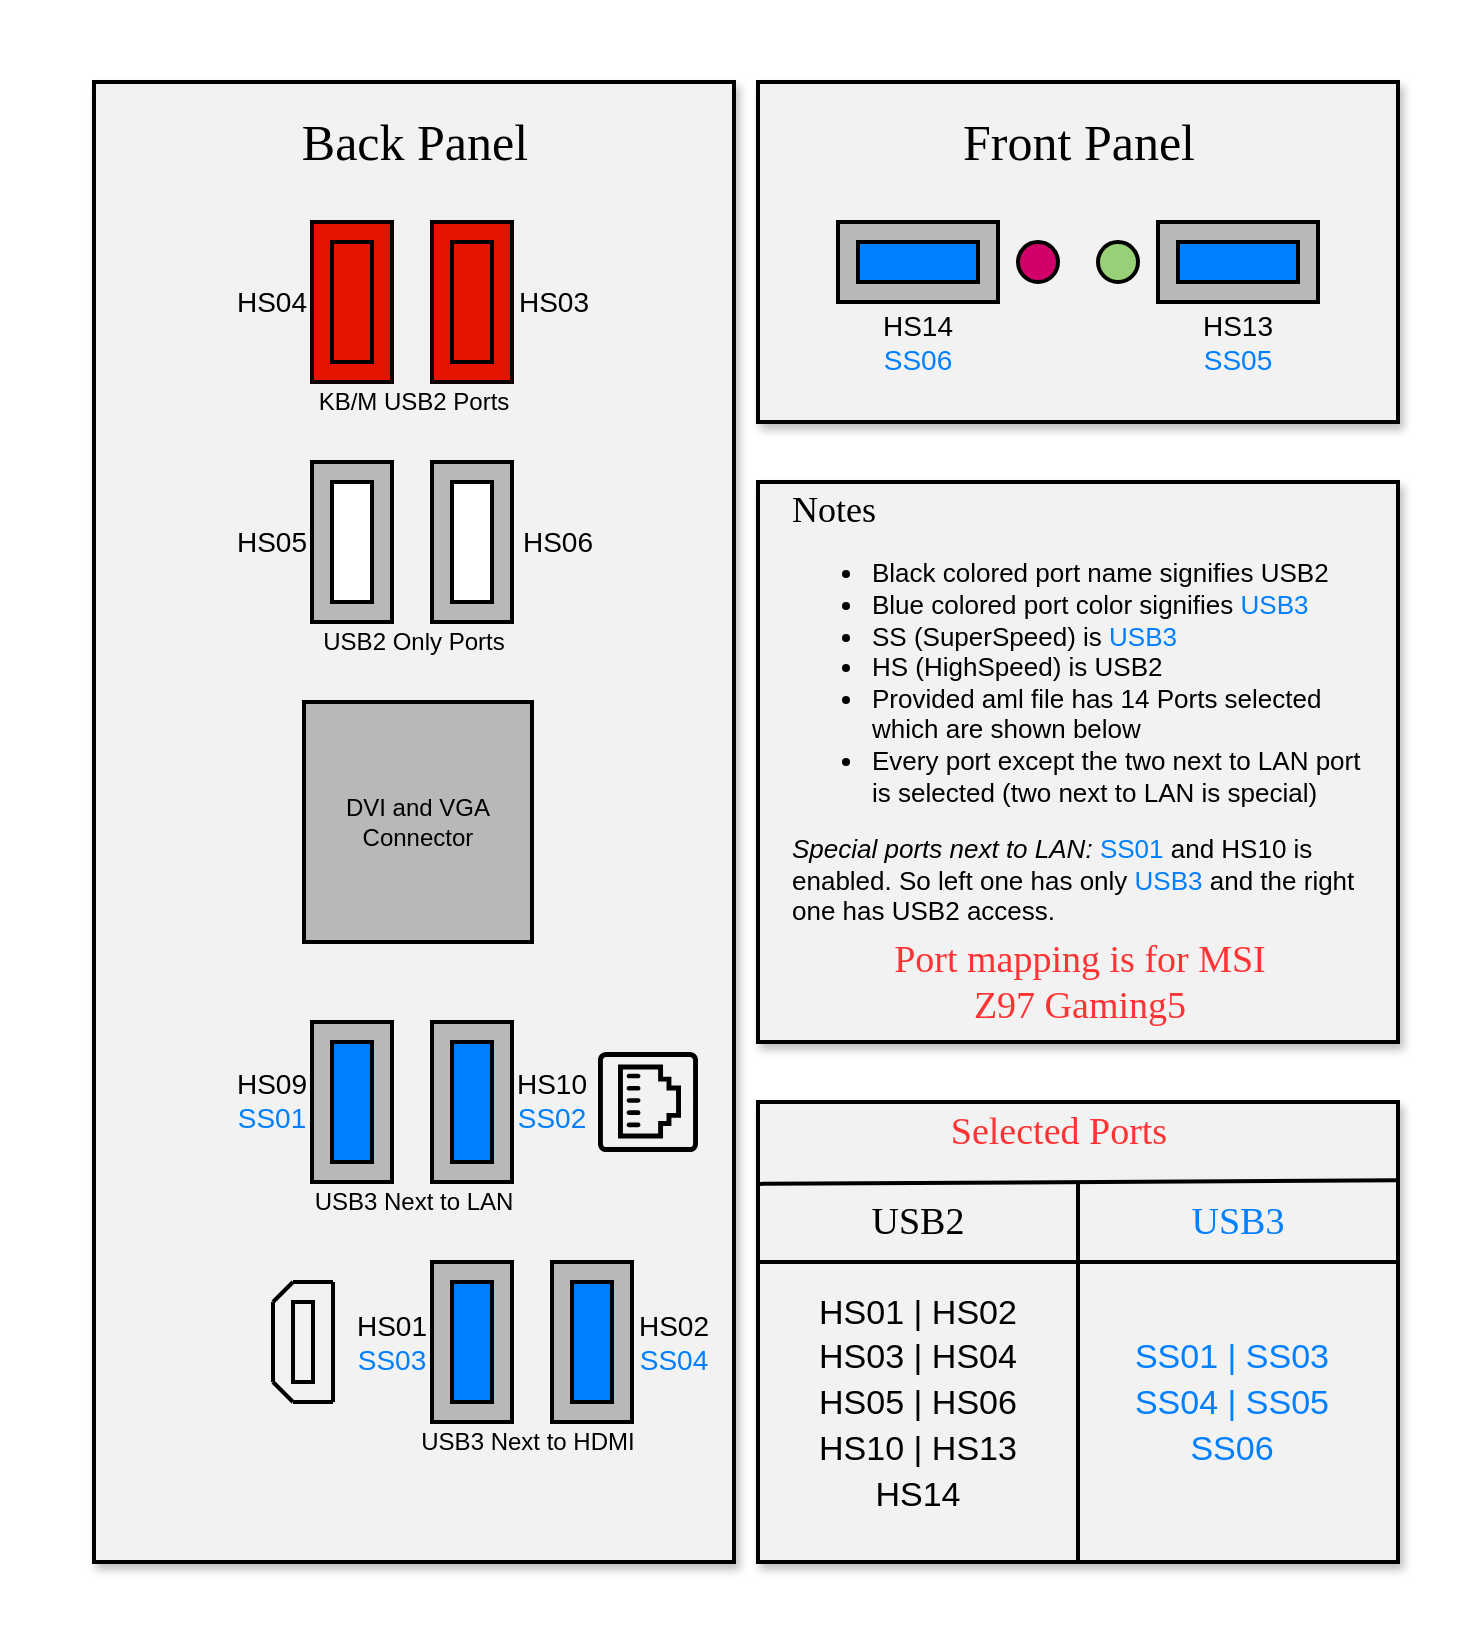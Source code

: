 <mxfile version="11.1.2" type="device"><diagram id="S-XexWBfZll8jLYUZ26K" name="Page-1"><mxGraphModel dx="788" dy="362" grid="1" gridSize="10" guides="1" tooltips="1" connect="1" arrows="1" fold="1" page="1" pageScale="1" pageWidth="827" pageHeight="1169" background="#FFFFFF" math="0" shadow="0"><root><mxCell id="0"/><mxCell id="1" parent="0"/><mxCell id="N2eL7bo8442pwCBV4bBk-175" value="" style="rounded=0;whiteSpace=wrap;html=1;strokeColor=#FFFFFF;strokeWidth=2;fillColor=none;gradientColor=none;fontFamily=Helvetica;fontSize=19;fontColor=#FF3333;shadow=0;" vertex="1" parent="1"><mxGeometry x="52" y="10" width="738" height="820" as="geometry"/></mxCell><mxCell id="N2eL7bo8442pwCBV4bBk-157" value="" style="rounded=0;whiteSpace=wrap;html=1;strokeColor=#000000;strokeWidth=2;fillColor=#F2F2F2;gradientColor=none;fontFamily=Comic Sans MS;shadow=1;" vertex="1" parent="1"><mxGeometry x="430" y="50" width="320" height="170" as="geometry"/></mxCell><mxCell id="N2eL7bo8442pwCBV4bBk-140" value="" style="rounded=0;whiteSpace=wrap;html=1;strokeColor=#000000;strokeWidth=2;fillColor=#F2F2F2;gradientColor=none;fontFamily=Helvetica;shadow=1;" vertex="1" parent="1"><mxGeometry x="98" y="50" width="320" height="740" as="geometry"/></mxCell><mxCell id="N2eL7bo8442pwCBV4bBk-99" value="" style="rounded=0;whiteSpace=wrap;html=1;strokeWidth=2;fillColor=#e51400;strokeColor=#0D0000;fontColor=#ffffff;" vertex="1" parent="1"><mxGeometry x="207" y="120" width="40" height="80" as="geometry"/></mxCell><mxCell id="N2eL7bo8442pwCBV4bBk-100" value="" style="rounded=0;whiteSpace=wrap;html=1;strokeWidth=2;fillColor=#e51400;strokeColor=#000000;fontColor=#ffffff;" vertex="1" parent="1"><mxGeometry x="217" y="130" width="20" height="60" as="geometry"/></mxCell><mxCell id="N2eL7bo8442pwCBV4bBk-101" value="" style="rounded=0;whiteSpace=wrap;html=1;strokeWidth=2;fillColor=#e51400;strokeColor=#0D0000;fontColor=#ffffff;" vertex="1" parent="1"><mxGeometry x="267" y="120" width="40" height="80" as="geometry"/></mxCell><mxCell id="N2eL7bo8442pwCBV4bBk-102" value="" style="rounded=0;whiteSpace=wrap;html=1;strokeWidth=2;fillColor=#e51400;strokeColor=#000000;fontColor=#ffffff;" vertex="1" parent="1"><mxGeometry x="277" y="130" width="20" height="60" as="geometry"/></mxCell><mxCell id="N2eL7bo8442pwCBV4bBk-103" value="" style="rounded=0;whiteSpace=wrap;html=1;strokeWidth=2;gradientColor=none;fillColor=#B8B8B8;" vertex="1" parent="1"><mxGeometry x="207" y="240" width="40" height="80" as="geometry"/></mxCell><mxCell id="N2eL7bo8442pwCBV4bBk-104" value="" style="rounded=0;whiteSpace=wrap;html=1;strokeWidth=2;gradientColor=none;" vertex="1" parent="1"><mxGeometry x="217" y="250" width="20" height="60" as="geometry"/></mxCell><mxCell id="N2eL7bo8442pwCBV4bBk-105" value="" style="rounded=0;whiteSpace=wrap;html=1;strokeWidth=2;gradientColor=none;fillColor=#B8B8B8;" vertex="1" parent="1"><mxGeometry x="267" y="240" width="40" height="80" as="geometry"/></mxCell><mxCell id="N2eL7bo8442pwCBV4bBk-106" value="" style="rounded=0;whiteSpace=wrap;html=1;strokeWidth=2;gradientColor=none;" vertex="1" parent="1"><mxGeometry x="277" y="250" width="20" height="60" as="geometry"/></mxCell><mxCell id="N2eL7bo8442pwCBV4bBk-107" value="KB/M USB2 Ports" style="text;html=1;strokeColor=none;fillColor=none;align=center;verticalAlign=middle;whiteSpace=wrap;rounded=0;" vertex="1" parent="1"><mxGeometry x="203" y="200" width="110" height="20" as="geometry"/></mxCell><mxCell id="N2eL7bo8442pwCBV4bBk-108" value="USB2 Only Ports" style="text;html=1;strokeColor=none;fillColor=none;align=center;verticalAlign=middle;whiteSpace=wrap;rounded=0;" vertex="1" parent="1"><mxGeometry x="203" y="320" width="110" height="20" as="geometry"/></mxCell><mxCell id="N2eL7bo8442pwCBV4bBk-109" value="" style="rounded=0;whiteSpace=wrap;html=1;strokeColor=#000000;strokeWidth=2;fillColor=#B8B8B8;gradientColor=none;" vertex="1" parent="1"><mxGeometry x="203" y="360" width="114" height="120" as="geometry"/></mxCell><mxCell id="N2eL7bo8442pwCBV4bBk-110" value="DVI and VGA&lt;br&gt;Connector" style="text;html=1;strokeColor=none;fillColor=none;align=center;verticalAlign=middle;whiteSpace=wrap;rounded=0;" vertex="1" parent="1"><mxGeometry x="200" y="385" width="120" height="70" as="geometry"/></mxCell><mxCell id="N2eL7bo8442pwCBV4bBk-111" value="" style="rounded=0;whiteSpace=wrap;html=1;strokeWidth=2;fillColor=#B8B8B8;gradientColor=none;fontFamily=Courier New;" vertex="1" parent="1"><mxGeometry x="207" y="520" width="40" height="80" as="geometry"/></mxCell><mxCell id="N2eL7bo8442pwCBV4bBk-112" value="" style="rounded=0;whiteSpace=wrap;html=1;strokeWidth=2;fillColor=#007FFF;gradientColor=none;fontFamily=Courier New;" vertex="1" parent="1"><mxGeometry x="217" y="530" width="20" height="60" as="geometry"/></mxCell><mxCell id="N2eL7bo8442pwCBV4bBk-113" value="" style="rounded=0;whiteSpace=wrap;html=1;strokeWidth=2;fillColor=#B8B8B8;gradientColor=none;fontFamily=Courier New;" vertex="1" parent="1"><mxGeometry x="267" y="520" width="40" height="80" as="geometry"/></mxCell><mxCell id="N2eL7bo8442pwCBV4bBk-114" value="" style="rounded=0;whiteSpace=wrap;html=1;strokeWidth=2;fillColor=#007FFF;gradientColor=none;fontFamily=Courier New;" vertex="1" parent="1"><mxGeometry x="277" y="530" width="20" height="60" as="geometry"/></mxCell><mxCell id="N2eL7bo8442pwCBV4bBk-115" value="" style="rounded=0;whiteSpace=wrap;html=1;strokeWidth=2;fillColor=#B8B8B8;gradientColor=none;fontFamily=Courier New;" vertex="1" parent="1"><mxGeometry x="327" y="640" width="40" height="80" as="geometry"/></mxCell><mxCell id="N2eL7bo8442pwCBV4bBk-116" value="" style="rounded=0;whiteSpace=wrap;html=1;strokeWidth=2;fillColor=#007FFF;gradientColor=none;fontFamily=Courier New;" vertex="1" parent="1"><mxGeometry x="337" y="650" width="20" height="60" as="geometry"/></mxCell><mxCell id="N2eL7bo8442pwCBV4bBk-117" value="" style="rounded=0;whiteSpace=wrap;html=1;strokeWidth=2;fillColor=#B8B8B8;gradientColor=none;fontFamily=Courier New;" vertex="1" parent="1"><mxGeometry x="267" y="640" width="40" height="80" as="geometry"/></mxCell><mxCell id="N2eL7bo8442pwCBV4bBk-118" value="" style="rounded=0;whiteSpace=wrap;html=1;strokeWidth=2;fillColor=#007FFF;gradientColor=none;fontFamily=Courier New;" vertex="1" parent="1"><mxGeometry x="277" y="650" width="20" height="60" as="geometry"/></mxCell><mxCell id="N2eL7bo8442pwCBV4bBk-119" value="" style="pointerEvents=1;shadow=0;dashed=0;html=1;strokeColor=none;fillColor=#000000;aspect=fixed;labelPosition=center;verticalLabelPosition=bottom;verticalAlign=top;align=center;outlineConnect=0;shape=mxgraph.vvd.ethernet_port;fontFamily=Courier New;rotation=-90;fontColor=#ffffff;" vertex="1" parent="1"><mxGeometry x="350" y="535" width="50" height="50" as="geometry"/></mxCell><mxCell id="N2eL7bo8442pwCBV4bBk-120" value="" style="endArrow=none;html=1;fontFamily=Courier New;strokeWidth=2;" edge="1" parent="1"><mxGeometry width="50" height="50" relative="1" as="geometry"><mxPoint x="217.5" y="710" as="sourcePoint"/><mxPoint x="217.5" y="650" as="targetPoint"/></mxGeometry></mxCell><mxCell id="N2eL7bo8442pwCBV4bBk-121" value="" style="endArrow=none;html=1;strokeWidth=2;fontFamily=Courier New;" edge="1" parent="1"><mxGeometry width="50" height="50" relative="1" as="geometry"><mxPoint x="197.5" y="710" as="sourcePoint"/><mxPoint x="217.5" y="710" as="targetPoint"/><Array as="points"/></mxGeometry></mxCell><mxCell id="N2eL7bo8442pwCBV4bBk-122" value="" style="endArrow=none;html=1;strokeWidth=2;fontFamily=Courier New;" edge="1" parent="1"><mxGeometry width="50" height="50" relative="1" as="geometry"><mxPoint x="197.5" y="650" as="sourcePoint"/><mxPoint x="217.5" y="650" as="targetPoint"/></mxGeometry></mxCell><mxCell id="N2eL7bo8442pwCBV4bBk-123" value="" style="endArrow=none;html=1;strokeWidth=2;fontFamily=Courier New;" edge="1" parent="1"><mxGeometry width="50" height="50" relative="1" as="geometry"><mxPoint x="197.5" y="710" as="sourcePoint"/><mxPoint x="187.5" y="700" as="targetPoint"/><Array as="points"/></mxGeometry></mxCell><mxCell id="N2eL7bo8442pwCBV4bBk-124" value="" style="endArrow=none;html=1;strokeWidth=2;fontFamily=Courier New;" edge="1" parent="1"><mxGeometry width="50" height="50" relative="1" as="geometry"><mxPoint x="197.5" y="650" as="sourcePoint"/><mxPoint x="187.5" y="660" as="targetPoint"/></mxGeometry></mxCell><mxCell id="N2eL7bo8442pwCBV4bBk-125" value="" style="endArrow=none;html=1;fontFamily=Courier New;strokeWidth=2;" edge="1" parent="1"><mxGeometry width="50" height="50" relative="1" as="geometry"><mxPoint x="187.5" y="700" as="sourcePoint"/><mxPoint x="187.5" y="660" as="targetPoint"/></mxGeometry></mxCell><mxCell id="N2eL7bo8442pwCBV4bBk-126" value="" style="rounded=0;whiteSpace=wrap;html=1;strokeColor=#000000;strokeWidth=2;fillColor=none;gradientColor=none;fontFamily=Courier New;" vertex="1" parent="1"><mxGeometry x="197.5" y="660" width="10" height="40" as="geometry"/></mxCell><mxCell id="N2eL7bo8442pwCBV4bBk-127" value="USB3 Next to LAN" style="text;html=1;strokeColor=none;fillColor=none;align=center;verticalAlign=middle;whiteSpace=wrap;rounded=0;" vertex="1" parent="1"><mxGeometry x="203" y="600" width="110" height="20" as="geometry"/></mxCell><mxCell id="N2eL7bo8442pwCBV4bBk-128" value="USB3 Next to HDMI" style="text;html=1;strokeColor=none;fillColor=none;align=center;verticalAlign=middle;whiteSpace=wrap;rounded=0;" vertex="1" parent="1"><mxGeometry x="260" y="720" width="110" height="20" as="geometry"/></mxCell><mxCell id="N2eL7bo8442pwCBV4bBk-129" value="&lt;font style=&quot;font-size: 14px&quot;&gt;HS03&lt;/font&gt;" style="text;html=1;strokeColor=none;fillColor=none;align=center;verticalAlign=middle;whiteSpace=wrap;rounded=0;fontFamily=Helvetica;" vertex="1" parent="1"><mxGeometry x="308" y="150" width="40" height="20" as="geometry"/></mxCell><mxCell id="N2eL7bo8442pwCBV4bBk-130" value="&lt;font style=&quot;font-size: 14px&quot;&gt;HS04&lt;/font&gt;" style="text;html=1;strokeColor=none;fillColor=none;align=center;verticalAlign=middle;whiteSpace=wrap;rounded=0;fontFamily=Helvetica;" vertex="1" parent="1"><mxGeometry x="167" y="150" width="40" height="20" as="geometry"/></mxCell><mxCell id="N2eL7bo8442pwCBV4bBk-131" value="&lt;font style=&quot;font-size: 14px&quot;&gt;HS05&lt;/font&gt;" style="text;html=1;strokeColor=none;fillColor=none;align=center;verticalAlign=middle;whiteSpace=wrap;rounded=0;fontFamily=Helvetica;" vertex="1" parent="1"><mxGeometry x="167" y="270" width="40" height="20" as="geometry"/></mxCell><mxCell id="N2eL7bo8442pwCBV4bBk-132" value="&lt;font style=&quot;font-size: 14px&quot;&gt;HS06&lt;/font&gt;" style="text;html=1;strokeColor=none;fillColor=none;align=center;verticalAlign=middle;whiteSpace=wrap;rounded=0;fontFamily=Helvetica;" vertex="1" parent="1"><mxGeometry x="310" y="270" width="40" height="20" as="geometry"/></mxCell><mxCell id="N2eL7bo8442pwCBV4bBk-135" value="&lt;font style=&quot;font-size: 14px&quot;&gt;HS09&lt;br&gt;&lt;font color=&quot;#007fff&quot;&gt;SS01&lt;/font&gt;&lt;br&gt;&lt;/font&gt;" style="text;html=1;strokeColor=none;fillColor=none;align=center;verticalAlign=middle;whiteSpace=wrap;rounded=0;fontFamily=Helvetica;" vertex="1" parent="1"><mxGeometry x="167" y="549" width="40" height="20" as="geometry"/></mxCell><mxCell id="N2eL7bo8442pwCBV4bBk-136" value="&lt;font style=&quot;font-size: 14px&quot;&gt;HS10&lt;br&gt;&lt;font color=&quot;#007fff&quot;&gt;SS02&lt;/font&gt;&lt;br&gt;&lt;/font&gt;" style="text;html=1;strokeColor=none;fillColor=none;align=center;verticalAlign=middle;whiteSpace=wrap;rounded=0;fontFamily=Helvetica;" vertex="1" parent="1"><mxGeometry x="307" y="549" width="40" height="20" as="geometry"/></mxCell><mxCell id="N2eL7bo8442pwCBV4bBk-137" value="&lt;font style=&quot;font-size: 14px&quot;&gt;HS01&lt;br&gt;&lt;font color=&quot;#007fff&quot;&gt;SS03&lt;/font&gt;&lt;br&gt;&lt;/font&gt;" style="text;html=1;strokeColor=none;fillColor=none;align=center;verticalAlign=middle;whiteSpace=wrap;rounded=0;fontFamily=Helvetica;" vertex="1" parent="1"><mxGeometry x="227" y="670" width="40" height="20" as="geometry"/></mxCell><mxCell id="N2eL7bo8442pwCBV4bBk-138" value="&lt;font style=&quot;font-size: 14px&quot;&gt;HS02&lt;br&gt;&lt;font color=&quot;#007fff&quot;&gt;SS04&lt;/font&gt;&lt;br&gt;&lt;/font&gt;" style="text;html=1;strokeColor=none;fillColor=none;align=center;verticalAlign=middle;whiteSpace=wrap;rounded=0;fontFamily=Helvetica;" vertex="1" parent="1"><mxGeometry x="368" y="670" width="40" height="20" as="geometry"/></mxCell><mxCell id="N2eL7bo8442pwCBV4bBk-142" value="&lt;font style=&quot;font-size: 25px&quot;&gt;Back Panel&lt;/font&gt;" style="text;html=1;strokeColor=none;fillColor=none;align=center;verticalAlign=middle;whiteSpace=wrap;rounded=0;fontFamily=Comic Sans MS;" vertex="1" parent="1"><mxGeometry x="174.5" y="60" width="167" height="40" as="geometry"/></mxCell><mxCell id="N2eL7bo8442pwCBV4bBk-143" value="" style="rounded=0;whiteSpace=wrap;html=1;strokeWidth=2;fillColor=#B8B8B8;gradientColor=none;fontFamily=Courier New;rotation=90;" vertex="1" parent="1"><mxGeometry x="490" y="100" width="40" height="80" as="geometry"/></mxCell><mxCell id="N2eL7bo8442pwCBV4bBk-144" value="" style="rounded=0;whiteSpace=wrap;html=1;strokeWidth=2;fillColor=#007FFF;gradientColor=none;fontFamily=Courier New;rotation=90;" vertex="1" parent="1"><mxGeometry x="500" y="110" width="20" height="60" as="geometry"/></mxCell><mxCell id="N2eL7bo8442pwCBV4bBk-145" value="" style="rounded=0;whiteSpace=wrap;html=1;strokeWidth=2;fillColor=#B8B8B8;gradientColor=none;fontFamily=Courier New;rotation=90;" vertex="1" parent="1"><mxGeometry x="650" y="100" width="40" height="80" as="geometry"/></mxCell><mxCell id="N2eL7bo8442pwCBV4bBk-146" value="" style="rounded=0;whiteSpace=wrap;html=1;strokeWidth=2;fillColor=#007FFF;gradientColor=none;fontFamily=Courier New;rotation=90;" vertex="1" parent="1"><mxGeometry x="660" y="110" width="20" height="60" as="geometry"/></mxCell><mxCell id="N2eL7bo8442pwCBV4bBk-147" value="&lt;font style=&quot;font-size: 14px&quot;&gt;HS14&lt;br&gt;&lt;font color=&quot;#007fff&quot;&gt;SS06&lt;/font&gt;&lt;br&gt;&lt;/font&gt;" style="text;html=1;strokeColor=none;fillColor=none;align=center;verticalAlign=middle;whiteSpace=wrap;rounded=0;fontFamily=Helvetica;" vertex="1" parent="1"><mxGeometry x="490" y="170" width="40" height="20" as="geometry"/></mxCell><mxCell id="N2eL7bo8442pwCBV4bBk-148" value="&lt;font style=&quot;font-size: 14px&quot;&gt;HS13&lt;br&gt;&lt;font color=&quot;#007fff&quot;&gt;SS05&lt;/font&gt;&lt;br&gt;&lt;/font&gt;" style="text;html=1;strokeColor=none;fillColor=none;align=center;verticalAlign=middle;whiteSpace=wrap;rounded=0;fontFamily=Helvetica;" vertex="1" parent="1"><mxGeometry x="650" y="170" width="40" height="20" as="geometry"/></mxCell><mxCell id="N2eL7bo8442pwCBV4bBk-149" value="" style="ellipse;whiteSpace=wrap;html=1;aspect=fixed;strokeColor=#000000;strokeWidth=2;fillColor=#D10069;gradientColor=none;fontFamily=Comic Sans MS;" vertex="1" parent="1"><mxGeometry x="560" y="130" width="20" height="20" as="geometry"/></mxCell><mxCell id="N2eL7bo8442pwCBV4bBk-150" value="" style="ellipse;whiteSpace=wrap;html=1;aspect=fixed;strokeColor=#000000;strokeWidth=2;fillColor=#97D077;gradientColor=none;fontFamily=Comic Sans MS;" vertex="1" parent="1"><mxGeometry x="600" y="130" width="20" height="20" as="geometry"/></mxCell><mxCell id="N2eL7bo8442pwCBV4bBk-158" value="&lt;font style=&quot;font-size: 25px&quot;&gt;Front Panel&lt;/font&gt;" style="text;html=1;strokeColor=none;fillColor=none;align=center;verticalAlign=middle;whiteSpace=wrap;rounded=0;fontFamily=Comic Sans MS;" vertex="1" parent="1"><mxGeometry x="506.5" y="60" width="167" height="40" as="geometry"/></mxCell><mxCell id="N2eL7bo8442pwCBV4bBk-159" value="" style="rounded=0;whiteSpace=wrap;html=1;strokeColor=#000000;strokeWidth=2;fillColor=#F2F2F2;gradientColor=none;fontFamily=Comic Sans MS;shadow=1;" vertex="1" parent="1"><mxGeometry x="430" y="250" width="320" height="280" as="geometry"/></mxCell><mxCell id="N2eL7bo8442pwCBV4bBk-160" value="&lt;font&gt;&lt;font style=&quot;font-size: 18px&quot;&gt;Notes&lt;/font&gt;&lt;br&gt;&lt;ul style=&quot;font-size: 13px ; font-family: &amp;#34;helvetica&amp;#34;&quot;&gt;&lt;li&gt;&lt;font face=&quot;Helvetica&quot; style=&quot;font-size: 13px&quot;&gt;Black colored port name signifies USB2&lt;/font&gt;&lt;/li&gt;&lt;li&gt;&lt;font face=&quot;Helvetica&quot; style=&quot;font-size: 13px&quot;&gt;Blue colored port color signifies &lt;font color=&quot;#007fff&quot; style=&quot;font-size: 13px&quot;&gt;USB3&lt;/font&gt;&lt;/font&gt;&lt;/li&gt;&lt;li&gt;&lt;font face=&quot;Helvetica&quot; style=&quot;font-size: 13px&quot;&gt;SS (SuperSpeed) is &lt;font color=&quot;#007fff&quot; style=&quot;font-size: 13px&quot;&gt;USB3&lt;/font&gt;&lt;/font&gt;&lt;/li&gt;&lt;li&gt;&lt;font face=&quot;Helvetica&quot; style=&quot;font-size: 13px&quot;&gt;HS (HighSpeed) is USB2&lt;/font&gt;&lt;/li&gt;&lt;li&gt;&lt;font face=&quot;Helvetica&quot; style=&quot;font-size: 13px&quot;&gt;Provided aml file has 14 Ports selected which are shown below&lt;/font&gt;&lt;/li&gt;&lt;li&gt;&lt;font face=&quot;Helvetica&quot; style=&quot;font-size: 13px&quot;&gt;Every port except the two next to LAN port is selected (two next to LAN is special)&lt;/font&gt;&lt;/li&gt;&lt;/ul&gt;&lt;div&gt;&lt;font face=&quot;Helvetica&quot;&gt;&lt;span style=&quot;font-size: 13px&quot;&gt;&lt;i&gt;Special ports next to LAN:&lt;/i&gt; &lt;font color=&quot;#007fff&quot;&gt;SS01&lt;/font&gt; and HS10 is enabled. So left one has only &lt;font color=&quot;#007fff&quot;&gt;USB3&lt;/font&gt; and the right one has USB2 access.&lt;/span&gt;&lt;/font&gt;&lt;/div&gt;&lt;br&gt;&lt;/font&gt;" style="text;html=1;strokeColor=none;fillColor=none;align=left;verticalAlign=middle;whiteSpace=wrap;rounded=0;fontFamily=Comic Sans MS;" vertex="1" parent="1"><mxGeometry x="445" y="320" width="295" height="100" as="geometry"/></mxCell><mxCell id="N2eL7bo8442pwCBV4bBk-161" value="&lt;font style=&quot;font-size: 19px;&quot;&gt;Port mapping is for MSI Z97 Gaming5&lt;/font&gt;" style="text;html=1;strokeColor=none;fillColor=none;align=center;verticalAlign=middle;whiteSpace=wrap;rounded=0;fontFamily=Comic Sans MS;fontSize=19;fontColor=#FF3333;" vertex="1" parent="1"><mxGeometry x="492" y="490" width="198" height="20" as="geometry"/></mxCell><mxCell id="N2eL7bo8442pwCBV4bBk-162" value="" style="rounded=0;whiteSpace=wrap;html=1;strokeColor=#000000;strokeWidth=2;fillColor=#F2F2F2;gradientColor=none;fontFamily=Comic Sans MS;fontSize=16;fontColor=#FF3333;shadow=1;" vertex="1" parent="1"><mxGeometry x="430" y="560" width="320" height="230" as="geometry"/></mxCell><mxCell id="N2eL7bo8442pwCBV4bBk-164" value="" style="endArrow=none;html=1;strokeWidth=2;fontFamily=Comic Sans MS;fontSize=19;fontColor=#FF3333;exitX=0.003;exitY=0.178;exitDx=0;exitDy=0;exitPerimeter=0;entryX=1;entryY=0.17;entryDx=0;entryDy=0;entryPerimeter=0;" edge="1" parent="1" source="N2eL7bo8442pwCBV4bBk-162" target="N2eL7bo8442pwCBV4bBk-162"><mxGeometry width="50" height="50" relative="1" as="geometry"><mxPoint x="440" y="660" as="sourcePoint"/><mxPoint x="490" y="610" as="targetPoint"/></mxGeometry></mxCell><mxCell id="N2eL7bo8442pwCBV4bBk-165" value="" style="endArrow=none;html=1;strokeWidth=2;fontFamily=Comic Sans MS;fontSize=19;fontColor=#FF3333;exitX=0.5;exitY=1;exitDx=0;exitDy=0;" edge="1" parent="1" source="N2eL7bo8442pwCBV4bBk-162"><mxGeometry width="50" height="50" relative="1" as="geometry"><mxPoint x="490" y="760" as="sourcePoint"/><mxPoint x="590" y="600" as="targetPoint"/></mxGeometry></mxCell><mxCell id="N2eL7bo8442pwCBV4bBk-166" value="" style="endArrow=none;html=1;strokeWidth=2;fontFamily=Comic Sans MS;fontSize=19;fontColor=#FF3333;entryX=0;entryY=0.348;entryDx=0;entryDy=0;entryPerimeter=0;exitX=1;exitY=0.348;exitDx=0;exitDy=0;exitPerimeter=0;" edge="1" parent="1" source="N2eL7bo8442pwCBV4bBk-162" target="N2eL7bo8442pwCBV4bBk-162"><mxGeometry width="50" height="50" relative="1" as="geometry"><mxPoint x="430" y="690" as="sourcePoint"/><mxPoint x="480" y="640" as="targetPoint"/></mxGeometry></mxCell><mxCell id="N2eL7bo8442pwCBV4bBk-167" value="Selected Ports" style="text;html=1;strokeColor=none;fillColor=none;align=center;verticalAlign=middle;whiteSpace=wrap;rounded=0;fontFamily=Comic Sans MS;fontSize=19;fontColor=#FF3333;" vertex="1" parent="1"><mxGeometry x="493.5" y="565" width="173" height="20" as="geometry"/></mxCell><mxCell id="N2eL7bo8442pwCBV4bBk-168" value="&lt;font color=&quot;#000000&quot;&gt;USB2&lt;/font&gt;" style="text;html=1;strokeColor=none;fillColor=none;align=center;verticalAlign=middle;whiteSpace=wrap;rounded=0;fontFamily=Comic Sans MS;fontSize=19;fontColor=#FF3333;" vertex="1" parent="1"><mxGeometry x="490" y="610" width="40" height="20" as="geometry"/></mxCell><mxCell id="N2eL7bo8442pwCBV4bBk-169" value="&lt;font color=&quot;#007fff&quot;&gt;USB3&lt;/font&gt;" style="text;html=1;strokeColor=none;fillColor=none;align=center;verticalAlign=middle;whiteSpace=wrap;rounded=0;fontFamily=Comic Sans MS;fontSize=19;fontColor=#FF3333;" vertex="1" parent="1"><mxGeometry x="650" y="610" width="40" height="20" as="geometry"/></mxCell><mxCell id="N2eL7bo8442pwCBV4bBk-170" value="&lt;font color=&quot;#000000&quot; style=&quot;font-size: 17px&quot;&gt;HS01 | HS02&lt;br&gt;HS03 | HS04&lt;br&gt;HS05 | HS06&lt;br&gt;HS10 | HS13&lt;br&gt;HS14&lt;/font&gt;" style="text;html=1;strokeColor=none;fillColor=none;align=center;verticalAlign=middle;whiteSpace=wrap;rounded=0;fontFamily=Helvetica;fontSize=19;fontColor=#FF3333;" vertex="1" parent="1"><mxGeometry x="440" y="690" width="140" height="40" as="geometry"/></mxCell><mxCell id="N2eL7bo8442pwCBV4bBk-174" value="&lt;font color=&quot;#007fff&quot; style=&quot;font-size: 17px&quot;&gt;&lt;span&gt;SS01 | SS03&lt;br&gt;&lt;/span&gt;SS04 | SS05&lt;br&gt;SS06&lt;/font&gt;" style="text;html=1;strokeColor=none;fillColor=none;align=center;verticalAlign=middle;whiteSpace=wrap;rounded=0;fontFamily=Helvetica;fontSize=19;fontColor=#FF3333;" vertex="1" parent="1"><mxGeometry x="596.5" y="690" width="140" height="40" as="geometry"/></mxCell></root></mxGraphModel></diagram></mxfile>